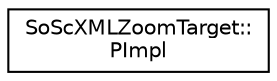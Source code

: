digraph "Graphical Class Hierarchy"
{
 // LATEX_PDF_SIZE
  edge [fontname="Helvetica",fontsize="10",labelfontname="Helvetica",labelfontsize="10"];
  node [fontname="Helvetica",fontsize="10",shape=record];
  rankdir="LR";
  Node0 [label="SoScXMLZoomTarget::\lPImpl",height=0.2,width=0.4,color="black", fillcolor="white", style="filled",URL="$classSoScXMLZoomTarget_1_1PImpl.html",tooltip=" "];
}
